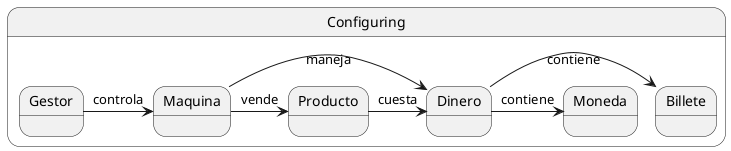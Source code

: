 @startuml 
state Configuring {
Gestor -> Maquina : controla

Maquina -> Dinero : maneja
Maquina -> Producto : vende

Dinero -> Billete : contiene
Dinero -> Moneda : contiene

Producto -> Dinero: cuesta
}
@enduml
